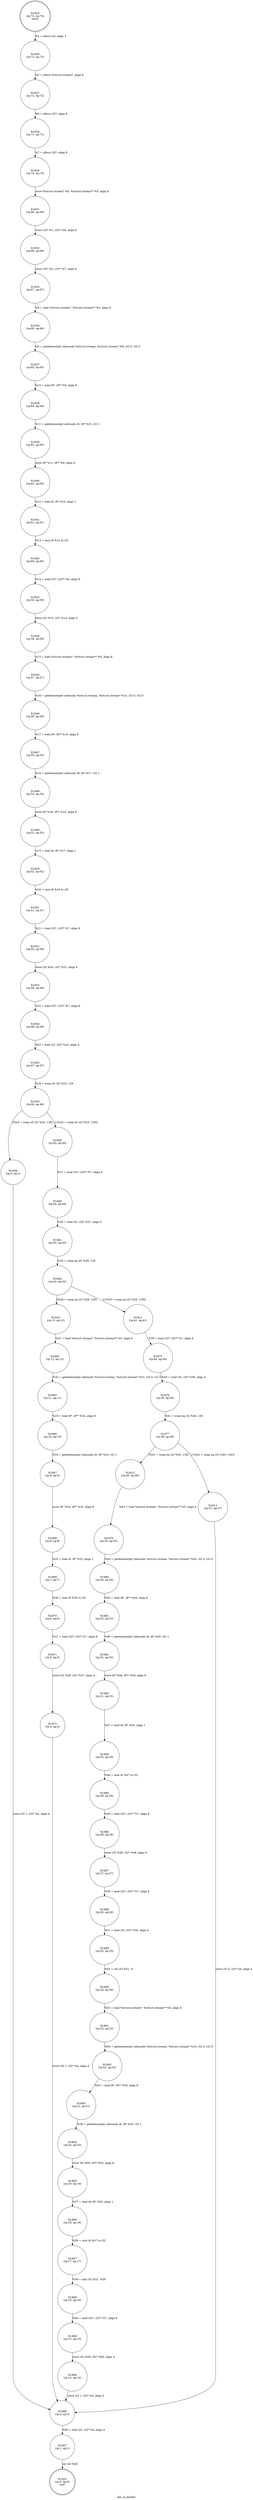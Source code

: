 digraph ber_in_header {
label="ber_in_header"
1823 [label="N1823\n(rp:0, ep:0)\nexit", shape="doublecircle"]
1824 [label="N1824\n(rp:74, ep:74)\nentry", shape="doublecircle"]
1824 -> 1826 [label="%4 = alloca i32, align 4"]
1826 [label="N1826\n(rp:73, ep:73)", shape="circle"]
1826 -> 1827 [label="%5 = alloca %struct.stream*, align 8"]
1827 [label="N1827\n(rp:72, ep:72)", shape="circle"]
1827 -> 1828 [label="%6 = alloca i32*, align 8"]
1828 [label="N1828\n(rp:71, ep:71)", shape="circle"]
1828 -> 1829 [label="%7 = alloca i32*, align 8"]
1829 [label="N1829\n(rp:70, ep:70)", shape="circle"]
1829 -> 1831 [label="store %struct.stream* %0, %struct.stream** %5, align 8"]
1831 [label="N1831\n(rp:69, ep:69)", shape="circle"]
1831 -> 1833 [label="store i32* %1, i32** %6, align 8"]
1833 [label="N1833\n(rp:68, ep:68)", shape="circle"]
1833 -> 1835 [label="store i32* %2, i32** %7, align 8"]
1835 [label="N1835\n(rp:67, ep:67)", shape="circle"]
1835 -> 1836 [label="%8 = load %struct.stream*, %struct.stream** %5, align 8"]
1836 [label="N1836\n(rp:66, ep:66)", shape="circle"]
1836 -> 1837 [label="%9 = getelementptr inbounds %struct.stream, %struct.stream* %8, i32 0, i32 0"]
1837 [label="N1837\n(rp:65, ep:65)", shape="circle"]
1837 -> 1838 [label="%10 = load i8*, i8** %9, align 8"]
1838 [label="N1838\n(rp:64, ep:64)", shape="circle"]
1838 -> 1839 [label="%11 = getelementptr inbounds i8, i8* %10, i32 1"]
1839 [label="N1839\n(rp:63, ep:63)", shape="circle"]
1839 -> 1840 [label="store i8* %11, i8** %9, align 8"]
1840 [label="N1840\n(rp:62, ep:62)", shape="circle"]
1840 -> 1841 [label="%12 = load i8, i8* %10, align 1"]
1841 [label="N1841\n(rp:61, ep:61)", shape="circle"]
1841 -> 1842 [label="%13 = zext i8 %12 to i32"]
1842 [label="N1842\n(rp:60, ep:60)", shape="circle"]
1842 -> 1843 [label="%14 = load i32*, i32** %6, align 8"]
1843 [label="N1843\n(rp:59, ep:59)", shape="circle"]
1843 -> 1844 [label="store i32 %13, i32* %14, align 4"]
1844 [label="N1844\n(rp:58, ep:58)", shape="circle"]
1844 -> 1845 [label="%15 = load %struct.stream*, %struct.stream** %5, align 8"]
1845 [label="N1845\n(rp:57, ep:57)", shape="circle"]
1845 -> 1846 [label="%16 = getelementptr inbounds %struct.stream, %struct.stream* %15, i32 0, i32 0"]
1846 [label="N1846\n(rp:56, ep:56)", shape="circle"]
1846 -> 1847 [label="%17 = load i8*, i8** %16, align 8"]
1847 [label="N1847\n(rp:55, ep:55)", shape="circle"]
1847 -> 1848 [label="%18 = getelementptr inbounds i8, i8* %17, i32 1"]
1848 [label="N1848\n(rp:54, ep:54)", shape="circle"]
1848 -> 1849 [label="store i8* %18, i8** %16, align 8"]
1849 [label="N1849\n(rp:53, ep:53)", shape="circle"]
1849 -> 1850 [label="%19 = load i8, i8* %17, align 1"]
1850 [label="N1850\n(rp:52, ep:52)", shape="circle"]
1850 -> 1851 [label="%20 = zext i8 %19 to i32"]
1851 [label="N1851\n(rp:51, ep:51)", shape="circle"]
1851 -> 1852 [label="%21 = load i32*, i32** %7, align 8"]
1852 [label="N1852\n(rp:50, ep:50)", shape="circle"]
1852 -> 1853 [label="store i32 %20, i32* %21, align 4"]
1853 [label="N1853\n(rp:49, ep:49)", shape="circle"]
1853 -> 1854 [label="%22 = load i32*, i32** %7, align 8"]
1854 [label="N1854\n(rp:48, ep:48)", shape="circle"]
1854 -> 1855 [label="%23 = load i32, i32* %22, align 4"]
1855 [label="N1855\n(rp:47, ep:47)", shape="circle"]
1855 -> 1856 [label="%24 = icmp slt i32 %23, 128"]
1856 [label="N1856\n(rp:46, ep:46)", shape="circle"]
1856 -> 1908 [label="[%24 = icmp slt i32 %23, 128]"]
1856 -> 1909 [label="[!(%24 = icmp slt i32 %23, 128)]"]
1860 [label="N1860\n(rp:44, ep:44)", shape="circle"]
1860 -> 1861 [label="%28 = load i32, i32* %27, align 4"]
1861 [label="N1861\n(rp:43, ep:43)", shape="circle"]
1861 -> 1862 [label="%29 = icmp eq i32 %28, 129"]
1862 [label="N1862\n(rp:42, ep:42)", shape="circle"]
1862 -> 1910 [label="[%29 = icmp eq i32 %28, 129]"]
1862 -> 1911 [label="[!(%29 = icmp eq i32 %28, 129)]"]
1864 [label="N1864\n(rp:12, ep:12)", shape="circle"]
1864 -> 1865 [label="%32 = getelementptr inbounds %struct.stream, %struct.stream* %31, i32 0, i32 0"]
1865 [label="N1865\n(rp:11, ep:11)", shape="circle"]
1865 -> 1866 [label="%33 = load i8*, i8** %32, align 8"]
1866 [label="N1866\n(rp:10, ep:10)", shape="circle"]
1866 -> 1867 [label="%34 = getelementptr inbounds i8, i8* %33, i32 1"]
1867 [label="N1867\n(rp:9, ep:9)", shape="circle"]
1867 -> 1868 [label="store i8* %34, i8** %32, align 8"]
1868 [label="N1868\n(rp:8, ep:8)", shape="circle"]
1868 -> 1869 [label="%35 = load i8, i8* %33, align 1"]
1869 [label="N1869\n(rp:7, ep:7)", shape="circle"]
1869 -> 1870 [label="%36 = zext i8 %35 to i32"]
1870 [label="N1870\n(rp:6, ep:6)", shape="circle"]
1870 -> 1871 [label="%37 = load i32*, i32** %7, align 8"]
1871 [label="N1871\n(rp:5, ep:5)", shape="circle"]
1871 -> 1872 [label="store i32 %36, i32* %37, align 4"]
1872 [label="N1872\n(rp:4, ep:4)", shape="circle"]
1872 -> 1906 [label="store i32 1, i32* %4, align 4"]
1875 [label="N1875\n(rp:40, ep:40)", shape="circle"]
1875 -> 1876 [label="%40 = load i32, i32* %39, align 4"]
1876 [label="N1876\n(rp:39, ep:39)", shape="circle"]
1876 -> 1877 [label="%41 = icmp eq i32 %40, 130"]
1877 [label="N1877\n(rp:38, ep:38)", shape="circle"]
1877 -> 1912 [label="[%41 = icmp eq i32 %40, 130]"]
1877 -> 1913 [label="[!(%41 = icmp eq i32 %40, 130)]"]
1879 [label="N1879\n(rp:35, ep:35)", shape="circle"]
1879 -> 1880 [label="%44 = getelementptr inbounds %struct.stream, %struct.stream* %43, i32 0, i32 0"]
1880 [label="N1880\n(rp:34, ep:34)", shape="circle"]
1880 -> 1881 [label="%45 = load i8*, i8** %44, align 8"]
1881 [label="N1881\n(rp:33, ep:33)", shape="circle"]
1881 -> 1882 [label="%46 = getelementptr inbounds i8, i8* %45, i32 1"]
1882 [label="N1882\n(rp:32, ep:32)", shape="circle"]
1882 -> 1883 [label="store i8* %46, i8** %44, align 8"]
1883 [label="N1883\n(rp:31, ep:31)", shape="circle"]
1883 -> 1884 [label="%47 = load i8, i8* %45, align 1"]
1884 [label="N1884\n(rp:30, ep:30)", shape="circle"]
1884 -> 1885 [label="%48 = zext i8 %47 to i32"]
1885 [label="N1885\n(rp:29, ep:29)", shape="circle"]
1885 -> 1886 [label="%49 = load i32*, i32** %7, align 8"]
1886 [label="N1886\n(rp:28, ep:28)", shape="circle"]
1886 -> 1887 [label="store i32 %48, i32* %49, align 4"]
1887 [label="N1887\n(rp:27, ep:27)", shape="circle"]
1887 -> 1888 [label="%50 = load i32*, i32** %7, align 8"]
1888 [label="N1888\n(rp:26, ep:26)", shape="circle"]
1888 -> 1889 [label="%51 = load i32, i32* %50, align 4"]
1889 [label="N1889\n(rp:25, ep:25)", shape="circle"]
1889 -> 1890 [label="%52 = shl i32 %51, 8"]
1890 [label="N1890\n(rp:24, ep:24)", shape="circle"]
1890 -> 1891 [label="%53 = load %struct.stream*, %struct.stream** %5, align 8"]
1891 [label="N1891\n(rp:23, ep:23)", shape="circle"]
1891 -> 1892 [label="%54 = getelementptr inbounds %struct.stream, %struct.stream* %53, i32 0, i32 0"]
1892 [label="N1892\n(rp:22, ep:22)", shape="circle"]
1892 -> 1893 [label="%55 = load i8*, i8** %54, align 8"]
1893 [label="N1893\n(rp:21, ep:21)", shape="circle"]
1893 -> 1894 [label="%56 = getelementptr inbounds i8, i8* %55, i32 1"]
1894 [label="N1894\n(rp:20, ep:20)", shape="circle"]
1894 -> 1895 [label="store i8* %56, i8** %54, align 8"]
1895 [label="N1895\n(rp:19, ep:19)", shape="circle"]
1895 -> 1896 [label="%57 = load i8, i8* %55, align 1"]
1896 [label="N1896\n(rp:18, ep:18)", shape="circle"]
1896 -> 1897 [label="%58 = zext i8 %57 to i32"]
1897 [label="N1897\n(rp:17, ep:17)", shape="circle"]
1897 -> 1898 [label="%59 = add i32 %52, %58"]
1898 [label="N1898\n(rp:16, ep:16)", shape="circle"]
1898 -> 1899 [label="%60 = load i32*, i32** %7, align 8"]
1899 [label="N1899\n(rp:15, ep:15)", shape="circle"]
1899 -> 1900 [label="store i32 %59, i32* %60, align 4"]
1900 [label="N1900\n(rp:14, ep:14)", shape="circle"]
1900 -> 1906 [label="store i32 1, i32* %4, align 4"]
1906 [label="N1906\n(rp:2, ep:2)", shape="circle"]
1906 -> 1907 [label="%65 = load i32, i32* %4, align 4"]
1907 [label="N1907\n(rp:1, ep:1)", shape="circle"]
1907 -> 1823 [label="ret i32 %65"]
1908 [label="N1908\n(rp:3, ep:3)", shape="circle"]
1908 -> 1906 [label="store i32 1, i32* %4, align 4"]
1909 [label="N1909\n(rp:45, ep:45)", shape="circle"]
1909 -> 1860 [label="%27 = load i32*, i32** %7, align 8"]
1910 [label="N1910\n(rp:13, ep:13)", shape="circle"]
1910 -> 1864 [label="%31 = load %struct.stream*, %struct.stream** %5, align 8"]
1911 [label="N1911\n(rp:41, ep:41)", shape="circle"]
1911 -> 1875 [label="%39 = load i32*, i32** %7, align 8"]
1912 [label="N1912\n(rp:36, ep:36)", shape="circle"]
1912 -> 1879 [label="%43 = load %struct.stream*, %struct.stream** %5, align 8"]
1913 [label="N1913\n(rp:37, ep:37)", shape="circle"]
1913 -> 1906 [label="store i32 0, i32* %4, align 4"]
}
